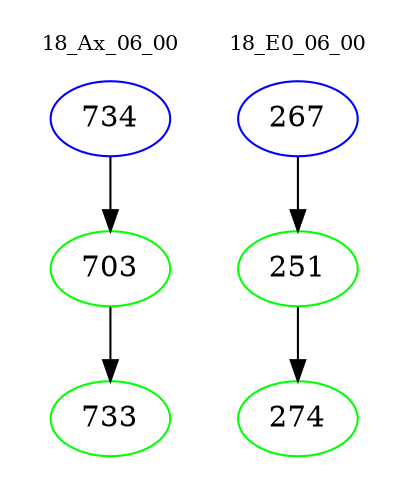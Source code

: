 digraph{
subgraph cluster_0 {
color = white
label = "18_Ax_06_00";
fontsize=10;
T0_734 [label="734", color="blue"]
T0_734 -> T0_703 [color="black"]
T0_703 [label="703", color="green"]
T0_703 -> T0_733 [color="black"]
T0_733 [label="733", color="green"]
}
subgraph cluster_1 {
color = white
label = "18_E0_06_00";
fontsize=10;
T1_267 [label="267", color="blue"]
T1_267 -> T1_251 [color="black"]
T1_251 [label="251", color="green"]
T1_251 -> T1_274 [color="black"]
T1_274 [label="274", color="green"]
}
}
